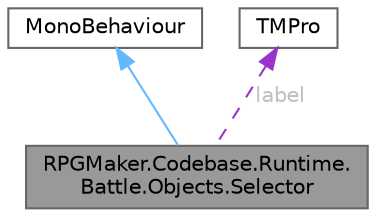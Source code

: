 digraph "RPGMaker.Codebase.Runtime.Battle.Objects.Selector"
{
 // LATEX_PDF_SIZE
  bgcolor="transparent";
  edge [fontname=Helvetica,fontsize=10,labelfontname=Helvetica,labelfontsize=10];
  node [fontname=Helvetica,fontsize=10,shape=box,height=0.2,width=0.4];
  Node1 [id="Node000001",label="RPGMaker.Codebase.Runtime.\lBattle.Objects.Selector",height=0.2,width=0.4,color="gray40", fillcolor="grey60", style="filled", fontcolor="black",tooltip="😁 セレクター"];
  Node2 -> Node1 [id="edge1_Node000001_Node000002",dir="back",color="steelblue1",style="solid",tooltip=" "];
  Node2 [id="Node000002",label="MonoBehaviour",height=0.2,width=0.4,color="gray40", fillcolor="white", style="filled",tooltip=" "];
  Node3 -> Node1 [id="edge2_Node000001_Node000003",dir="back",color="darkorchid3",style="dashed",tooltip=" ",label=" label",fontcolor="grey" ];
  Node3 [id="Node000003",label="TMPro",height=0.2,width=0.4,color="gray40", fillcolor="white", style="filled",tooltip=" "];
}
